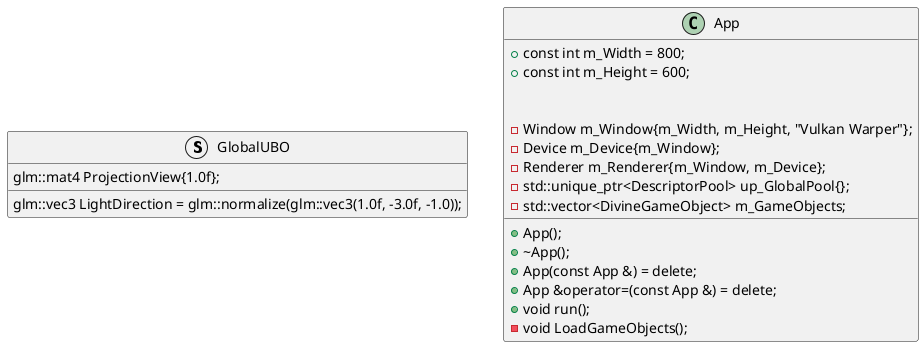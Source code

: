 @startuml

struct GlobalUBO
{
    glm::mat4 ProjectionView{1.0f};
    glm::vec3 LightDirection = glm::normalize(glm::vec3(1.0f, -3.0f, -1.0));
}

class App
{
    + App();
    + \~App();
    + App(const App &) = delete;
    + App &operator=(const App &) = delete;
    + void run();

    + const int m_Width = 800;
    + const int m_Height = 600;

    - void LoadGameObjects();

    - Window m_Window{m_Width, m_Height, "Vulkan Warper"};
    - Device m_Device{m_Window};
    - Renderer m_Renderer{m_Window, m_Device};
    - std::unique_ptr<DescriptorPool> up_GlobalPool{};
    - std::vector<DivineGameObject> m_GameObjects;
}
@enduml